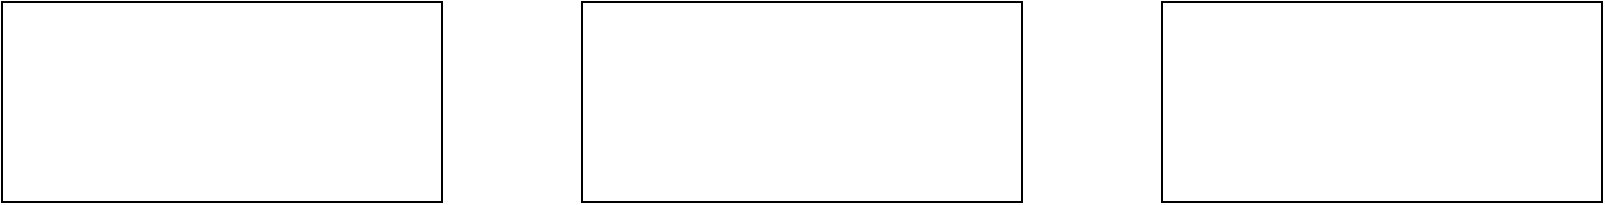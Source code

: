 <mxfile version="17.4.5" type="github"><diagram id="lUH7IYxGMJijNj0JPyck" name="Page-1"><mxGraphModel dx="2076" dy="1384" grid="1" gridSize="10" guides="1" tooltips="1" connect="1" arrows="1" fold="1" page="1" pageScale="1" pageWidth="1700" pageHeight="1100" math="0" shadow="0"><root><mxCell id="0"/><mxCell id="1" parent="0"/><mxCell id="N4YTdreelAQrzD_9Ibrt-1" value="" style="rounded=0;whiteSpace=wrap;html=1;" vertex="1" parent="1"><mxGeometry x="110" y="80" width="220" height="100" as="geometry"/></mxCell><mxCell id="N4YTdreelAQrzD_9Ibrt-2" value="" style="rounded=0;whiteSpace=wrap;html=1;" vertex="1" parent="1"><mxGeometry x="400" y="80" width="220" height="100" as="geometry"/></mxCell><mxCell id="N4YTdreelAQrzD_9Ibrt-3" value="" style="rounded=0;whiteSpace=wrap;html=1;" vertex="1" parent="1"><mxGeometry x="690" y="80" width="220" height="100" as="geometry"/></mxCell></root></mxGraphModel></diagram></mxfile>